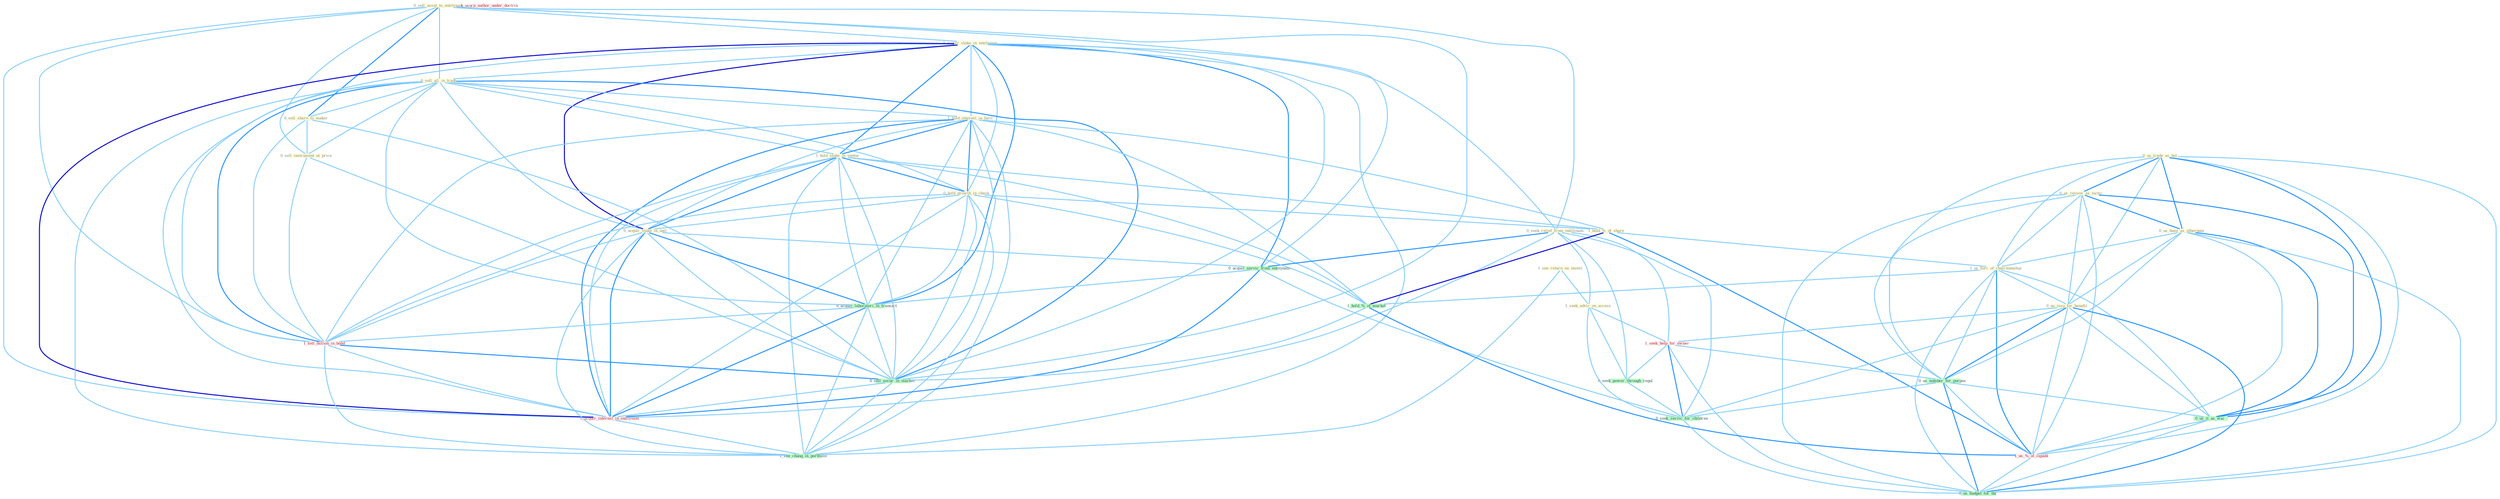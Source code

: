 Graph G{ 
    node
    [shape=polygon,style=filled,width=.5,height=.06,color="#BDFCC9",fixedsize=true,fontsize=4,
    fontcolor="#2f4f4f"];
    {node
    [color="#ffffe0", fontcolor="#8b7d6b"] "0_sell_asset_to_entitynam " "0_us_trade_as_boi " "1_acquir_stake_in_entitynam " "0_us_review_as_tactic " "0_sell_all_in_trade " "1_hold_interest_in_facil " "0_sell_share_to_maker " "0_sell_instrument_at_price " "0_us_base_as_othernum " "1_hold_stake_in_ventur " "1_see_return_on_invest " "0_seek_relief_from_entitynam " "0_hold_growth_in_check " "1_hold_%_of_share " "1_seek_advic_on_access " "0_acquir_stake_in_unit " "1_us_forc_of_chairmanship " "0_us_issu_for_benefit "}
{node [color="#fff0f5", fontcolor="#b22222"] "1_seek_help_for_owner " "1_sell_billion_in_bond " "1_usurp_author_under_doctrin " "1_us_%_of_capabl " "1_acquir_interest_in_entitynam "}
edge [color="#B0E2FF"];

	"0_sell_asset_to_entitynam " -- "1_acquir_stake_in_entitynam " [w="1", color="#87cefa" ];
	"0_sell_asset_to_entitynam " -- "0_sell_all_in_trade " [w="1", color="#87cefa" ];
	"0_sell_asset_to_entitynam " -- "0_sell_share_to_maker " [w="2", color="#1e90ff" , len=0.8];
	"0_sell_asset_to_entitynam " -- "0_sell_instrument_at_price " [w="1", color="#87cefa" ];
	"0_sell_asset_to_entitynam " -- "0_seek_relief_from_entitynam " [w="1", color="#87cefa" ];
	"0_sell_asset_to_entitynam " -- "0_acquir_servic_from_entitynam " [w="1", color="#87cefa" ];
	"0_sell_asset_to_entitynam " -- "1_sell_billion_in_bond " [w="1", color="#87cefa" ];
	"0_sell_asset_to_entitynam " -- "0_sell_secur_in_market " [w="1", color="#87cefa" ];
	"0_sell_asset_to_entitynam " -- "1_acquir_interest_in_entitynam " [w="1", color="#87cefa" ];
	"0_us_trade_as_boi " -- "0_us_review_as_tactic " [w="2", color="#1e90ff" , len=0.8];
	"0_us_trade_as_boi " -- "0_us_base_as_othernum " [w="2", color="#1e90ff" , len=0.8];
	"0_us_trade_as_boi " -- "1_us_forc_of_chairmanship " [w="1", color="#87cefa" ];
	"0_us_trade_as_boi " -- "0_us_issu_for_benefit " [w="1", color="#87cefa" ];
	"0_us_trade_as_boi " -- "0_us_number_for_purpos " [w="1", color="#87cefa" ];
	"0_us_trade_as_boi " -- "0_us_it_as_wai " [w="2", color="#1e90ff" , len=0.8];
	"0_us_trade_as_boi " -- "1_us_%_of_capabl " [w="1", color="#87cefa" ];
	"0_us_trade_as_boi " -- "0_us_budget_for_thi " [w="1", color="#87cefa" ];
	"1_acquir_stake_in_entitynam " -- "0_sell_all_in_trade " [w="1", color="#87cefa" ];
	"1_acquir_stake_in_entitynam " -- "1_hold_interest_in_facil " [w="1", color="#87cefa" ];
	"1_acquir_stake_in_entitynam " -- "1_hold_stake_in_ventur " [w="2", color="#1e90ff" , len=0.8];
	"1_acquir_stake_in_entitynam " -- "0_seek_relief_from_entitynam " [w="1", color="#87cefa" ];
	"1_acquir_stake_in_entitynam " -- "0_hold_growth_in_check " [w="1", color="#87cefa" ];
	"1_acquir_stake_in_entitynam " -- "0_acquir_stake_in_unit " [w="3", color="#0000cd" , len=0.6];
	"1_acquir_stake_in_entitynam " -- "0_acquir_servic_from_entitynam " [w="2", color="#1e90ff" , len=0.8];
	"1_acquir_stake_in_entitynam " -- "0_acquir_laboratori_in_transact " [w="2", color="#1e90ff" , len=0.8];
	"1_acquir_stake_in_entitynam " -- "1_sell_billion_in_bond " [w="1", color="#87cefa" ];
	"1_acquir_stake_in_entitynam " -- "0_sell_secur_in_market " [w="1", color="#87cefa" ];
	"1_acquir_stake_in_entitynam " -- "1_acquir_interest_in_entitynam " [w="3", color="#0000cd" , len=0.6];
	"1_acquir_stake_in_entitynam " -- "1_see_chang_in_portfolio " [w="1", color="#87cefa" ];
	"0_us_review_as_tactic " -- "0_us_base_as_othernum " [w="2", color="#1e90ff" , len=0.8];
	"0_us_review_as_tactic " -- "1_us_forc_of_chairmanship " [w="1", color="#87cefa" ];
	"0_us_review_as_tactic " -- "0_us_issu_for_benefit " [w="1", color="#87cefa" ];
	"0_us_review_as_tactic " -- "0_us_number_for_purpos " [w="1", color="#87cefa" ];
	"0_us_review_as_tactic " -- "0_us_it_as_wai " [w="2", color="#1e90ff" , len=0.8];
	"0_us_review_as_tactic " -- "1_us_%_of_capabl " [w="1", color="#87cefa" ];
	"0_us_review_as_tactic " -- "0_us_budget_for_thi " [w="1", color="#87cefa" ];
	"0_sell_all_in_trade " -- "1_hold_interest_in_facil " [w="1", color="#87cefa" ];
	"0_sell_all_in_trade " -- "0_sell_share_to_maker " [w="1", color="#87cefa" ];
	"0_sell_all_in_trade " -- "0_sell_instrument_at_price " [w="1", color="#87cefa" ];
	"0_sell_all_in_trade " -- "1_hold_stake_in_ventur " [w="1", color="#87cefa" ];
	"0_sell_all_in_trade " -- "0_hold_growth_in_check " [w="1", color="#87cefa" ];
	"0_sell_all_in_trade " -- "0_acquir_stake_in_unit " [w="1", color="#87cefa" ];
	"0_sell_all_in_trade " -- "0_acquir_laboratori_in_transact " [w="1", color="#87cefa" ];
	"0_sell_all_in_trade " -- "1_sell_billion_in_bond " [w="2", color="#1e90ff" , len=0.8];
	"0_sell_all_in_trade " -- "0_sell_secur_in_market " [w="2", color="#1e90ff" , len=0.8];
	"0_sell_all_in_trade " -- "1_acquir_interest_in_entitynam " [w="1", color="#87cefa" ];
	"0_sell_all_in_trade " -- "1_see_chang_in_portfolio " [w="1", color="#87cefa" ];
	"1_hold_interest_in_facil " -- "1_hold_stake_in_ventur " [w="2", color="#1e90ff" , len=0.8];
	"1_hold_interest_in_facil " -- "0_hold_growth_in_check " [w="2", color="#1e90ff" , len=0.8];
	"1_hold_interest_in_facil " -- "1_hold_%_of_share " [w="1", color="#87cefa" ];
	"1_hold_interest_in_facil " -- "0_acquir_stake_in_unit " [w="1", color="#87cefa" ];
	"1_hold_interest_in_facil " -- "1_hold_%_of_market " [w="1", color="#87cefa" ];
	"1_hold_interest_in_facil " -- "0_acquir_laboratori_in_transact " [w="1", color="#87cefa" ];
	"1_hold_interest_in_facil " -- "1_sell_billion_in_bond " [w="1", color="#87cefa" ];
	"1_hold_interest_in_facil " -- "0_sell_secur_in_market " [w="1", color="#87cefa" ];
	"1_hold_interest_in_facil " -- "1_acquir_interest_in_entitynam " [w="2", color="#1e90ff" , len=0.8];
	"1_hold_interest_in_facil " -- "1_see_chang_in_portfolio " [w="1", color="#87cefa" ];
	"0_sell_share_to_maker " -- "0_sell_instrument_at_price " [w="1", color="#87cefa" ];
	"0_sell_share_to_maker " -- "1_sell_billion_in_bond " [w="1", color="#87cefa" ];
	"0_sell_share_to_maker " -- "0_sell_secur_in_market " [w="1", color="#87cefa" ];
	"0_sell_instrument_at_price " -- "1_sell_billion_in_bond " [w="1", color="#87cefa" ];
	"0_sell_instrument_at_price " -- "0_sell_secur_in_market " [w="1", color="#87cefa" ];
	"0_us_base_as_othernum " -- "1_us_forc_of_chairmanship " [w="1", color="#87cefa" ];
	"0_us_base_as_othernum " -- "0_us_issu_for_benefit " [w="1", color="#87cefa" ];
	"0_us_base_as_othernum " -- "0_us_number_for_purpos " [w="1", color="#87cefa" ];
	"0_us_base_as_othernum " -- "0_us_it_as_wai " [w="2", color="#1e90ff" , len=0.8];
	"0_us_base_as_othernum " -- "1_us_%_of_capabl " [w="1", color="#87cefa" ];
	"0_us_base_as_othernum " -- "0_us_budget_for_thi " [w="1", color="#87cefa" ];
	"1_hold_stake_in_ventur " -- "0_hold_growth_in_check " [w="2", color="#1e90ff" , len=0.8];
	"1_hold_stake_in_ventur " -- "1_hold_%_of_share " [w="1", color="#87cefa" ];
	"1_hold_stake_in_ventur " -- "0_acquir_stake_in_unit " [w="2", color="#1e90ff" , len=0.8];
	"1_hold_stake_in_ventur " -- "1_hold_%_of_market " [w="1", color="#87cefa" ];
	"1_hold_stake_in_ventur " -- "0_acquir_laboratori_in_transact " [w="1", color="#87cefa" ];
	"1_hold_stake_in_ventur " -- "1_sell_billion_in_bond " [w="1", color="#87cefa" ];
	"1_hold_stake_in_ventur " -- "0_sell_secur_in_market " [w="1", color="#87cefa" ];
	"1_hold_stake_in_ventur " -- "1_acquir_interest_in_entitynam " [w="1", color="#87cefa" ];
	"1_hold_stake_in_ventur " -- "1_see_chang_in_portfolio " [w="1", color="#87cefa" ];
	"1_see_return_on_invest " -- "1_seek_advic_on_access " [w="1", color="#87cefa" ];
	"1_see_return_on_invest " -- "1_see_chang_in_portfolio " [w="1", color="#87cefa" ];
	"0_seek_relief_from_entitynam " -- "1_seek_advic_on_access " [w="1", color="#87cefa" ];
	"0_seek_relief_from_entitynam " -- "1_seek_help_for_owner " [w="1", color="#87cefa" ];
	"0_seek_relief_from_entitynam " -- "0_acquir_servic_from_entitynam " [w="2", color="#1e90ff" , len=0.8];
	"0_seek_relief_from_entitynam " -- "0_seek_power_through_regul " [w="1", color="#87cefa" ];
	"0_seek_relief_from_entitynam " -- "1_acquir_interest_in_entitynam " [w="1", color="#87cefa" ];
	"0_seek_relief_from_entitynam " -- "0_seek_servic_for_children " [w="1", color="#87cefa" ];
	"0_hold_growth_in_check " -- "1_hold_%_of_share " [w="1", color="#87cefa" ];
	"0_hold_growth_in_check " -- "0_acquir_stake_in_unit " [w="1", color="#87cefa" ];
	"0_hold_growth_in_check " -- "1_hold_%_of_market " [w="1", color="#87cefa" ];
	"0_hold_growth_in_check " -- "0_acquir_laboratori_in_transact " [w="1", color="#87cefa" ];
	"0_hold_growth_in_check " -- "1_sell_billion_in_bond " [w="1", color="#87cefa" ];
	"0_hold_growth_in_check " -- "0_sell_secur_in_market " [w="1", color="#87cefa" ];
	"0_hold_growth_in_check " -- "1_acquir_interest_in_entitynam " [w="1", color="#87cefa" ];
	"0_hold_growth_in_check " -- "1_see_chang_in_portfolio " [w="1", color="#87cefa" ];
	"1_hold_%_of_share " -- "1_us_forc_of_chairmanship " [w="1", color="#87cefa" ];
	"1_hold_%_of_share " -- "1_hold_%_of_market " [w="3", color="#0000cd" , len=0.6];
	"1_hold_%_of_share " -- "1_us_%_of_capabl " [w="2", color="#1e90ff" , len=0.8];
	"1_seek_advic_on_access " -- "1_seek_help_for_owner " [w="1", color="#87cefa" ];
	"1_seek_advic_on_access " -- "0_seek_power_through_regul " [w="1", color="#87cefa" ];
	"1_seek_advic_on_access " -- "0_seek_servic_for_children " [w="1", color="#87cefa" ];
	"0_acquir_stake_in_unit " -- "0_acquir_servic_from_entitynam " [w="1", color="#87cefa" ];
	"0_acquir_stake_in_unit " -- "0_acquir_laboratori_in_transact " [w="2", color="#1e90ff" , len=0.8];
	"0_acquir_stake_in_unit " -- "1_sell_billion_in_bond " [w="1", color="#87cefa" ];
	"0_acquir_stake_in_unit " -- "0_sell_secur_in_market " [w="1", color="#87cefa" ];
	"0_acquir_stake_in_unit " -- "1_acquir_interest_in_entitynam " [w="2", color="#1e90ff" , len=0.8];
	"0_acquir_stake_in_unit " -- "1_see_chang_in_portfolio " [w="1", color="#87cefa" ];
	"1_us_forc_of_chairmanship " -- "0_us_issu_for_benefit " [w="1", color="#87cefa" ];
	"1_us_forc_of_chairmanship " -- "1_hold_%_of_market " [w="1", color="#87cefa" ];
	"1_us_forc_of_chairmanship " -- "0_us_number_for_purpos " [w="1", color="#87cefa" ];
	"1_us_forc_of_chairmanship " -- "0_us_it_as_wai " [w="1", color="#87cefa" ];
	"1_us_forc_of_chairmanship " -- "1_us_%_of_capabl " [w="2", color="#1e90ff" , len=0.8];
	"1_us_forc_of_chairmanship " -- "0_us_budget_for_thi " [w="1", color="#87cefa" ];
	"0_us_issu_for_benefit " -- "1_seek_help_for_owner " [w="1", color="#87cefa" ];
	"0_us_issu_for_benefit " -- "0_us_number_for_purpos " [w="2", color="#1e90ff" , len=0.8];
	"0_us_issu_for_benefit " -- "0_us_it_as_wai " [w="1", color="#87cefa" ];
	"0_us_issu_for_benefit " -- "1_us_%_of_capabl " [w="1", color="#87cefa" ];
	"0_us_issu_for_benefit " -- "0_seek_servic_for_children " [w="1", color="#87cefa" ];
	"0_us_issu_for_benefit " -- "0_us_budget_for_thi " [w="2", color="#1e90ff" , len=0.8];
	"1_seek_help_for_owner " -- "0_seek_power_through_regul " [w="1", color="#87cefa" ];
	"1_seek_help_for_owner " -- "0_us_number_for_purpos " [w="1", color="#87cefa" ];
	"1_seek_help_for_owner " -- "0_seek_servic_for_children " [w="2", color="#1e90ff" , len=0.8];
	"1_seek_help_for_owner " -- "0_us_budget_for_thi " [w="1", color="#87cefa" ];
	"0_acquir_servic_from_entitynam " -- "0_acquir_laboratori_in_transact " [w="1", color="#87cefa" ];
	"0_acquir_servic_from_entitynam " -- "1_acquir_interest_in_entitynam " [w="2", color="#1e90ff" , len=0.8];
	"0_acquir_servic_from_entitynam " -- "0_seek_servic_for_children " [w="1", color="#87cefa" ];
	"1_hold_%_of_market " -- "1_us_%_of_capabl " [w="2", color="#1e90ff" , len=0.8];
	"1_hold_%_of_market " -- "0_sell_secur_in_market " [w="1", color="#87cefa" ];
	"0_seek_power_through_regul " -- "0_seek_servic_for_children " [w="1", color="#87cefa" ];
	"0_us_number_for_purpos " -- "0_us_it_as_wai " [w="1", color="#87cefa" ];
	"0_us_number_for_purpos " -- "1_us_%_of_capabl " [w="1", color="#87cefa" ];
	"0_us_number_for_purpos " -- "0_seek_servic_for_children " [w="1", color="#87cefa" ];
	"0_us_number_for_purpos " -- "0_us_budget_for_thi " [w="2", color="#1e90ff" , len=0.8];
	"0_acquir_laboratori_in_transact " -- "1_sell_billion_in_bond " [w="1", color="#87cefa" ];
	"0_acquir_laboratori_in_transact " -- "0_sell_secur_in_market " [w="1", color="#87cefa" ];
	"0_acquir_laboratori_in_transact " -- "1_acquir_interest_in_entitynam " [w="2", color="#1e90ff" , len=0.8];
	"0_acquir_laboratori_in_transact " -- "1_see_chang_in_portfolio " [w="1", color="#87cefa" ];
	"1_sell_billion_in_bond " -- "0_sell_secur_in_market " [w="2", color="#1e90ff" , len=0.8];
	"1_sell_billion_in_bond " -- "1_acquir_interest_in_entitynam " [w="1", color="#87cefa" ];
	"1_sell_billion_in_bond " -- "1_see_chang_in_portfolio " [w="1", color="#87cefa" ];
	"0_us_it_as_wai " -- "1_us_%_of_capabl " [w="1", color="#87cefa" ];
	"0_us_it_as_wai " -- "0_us_budget_for_thi " [w="1", color="#87cefa" ];
	"1_us_%_of_capabl " -- "0_us_budget_for_thi " [w="1", color="#87cefa" ];
	"0_sell_secur_in_market " -- "1_acquir_interest_in_entitynam " [w="1", color="#87cefa" ];
	"0_sell_secur_in_market " -- "1_see_chang_in_portfolio " [w="1", color="#87cefa" ];
	"1_acquir_interest_in_entitynam " -- "1_see_chang_in_portfolio " [w="1", color="#87cefa" ];
	"0_seek_servic_for_children " -- "0_us_budget_for_thi " [w="1", color="#87cefa" ];
}
